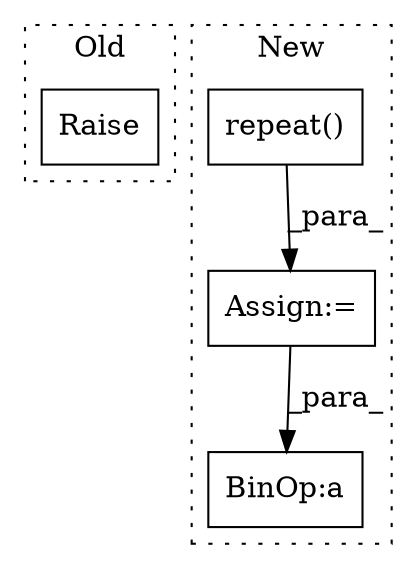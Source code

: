 digraph G {
subgraph cluster0 {
1 [label="Raise" a="91" s="10511" l="6" shape="box"];
label = "Old";
style="dotted";
}
subgraph cluster1 {
2 [label="repeat()" a="75" s="17820,17849" l="14,15" shape="box"];
3 [label="BinOp:a" a="82" s="18195" l="3" shape="box"];
4 [label="Assign:=" a="68" s="17817" l="3" shape="box"];
label = "New";
style="dotted";
}
2 -> 4 [label="_para_"];
4 -> 3 [label="_para_"];
}